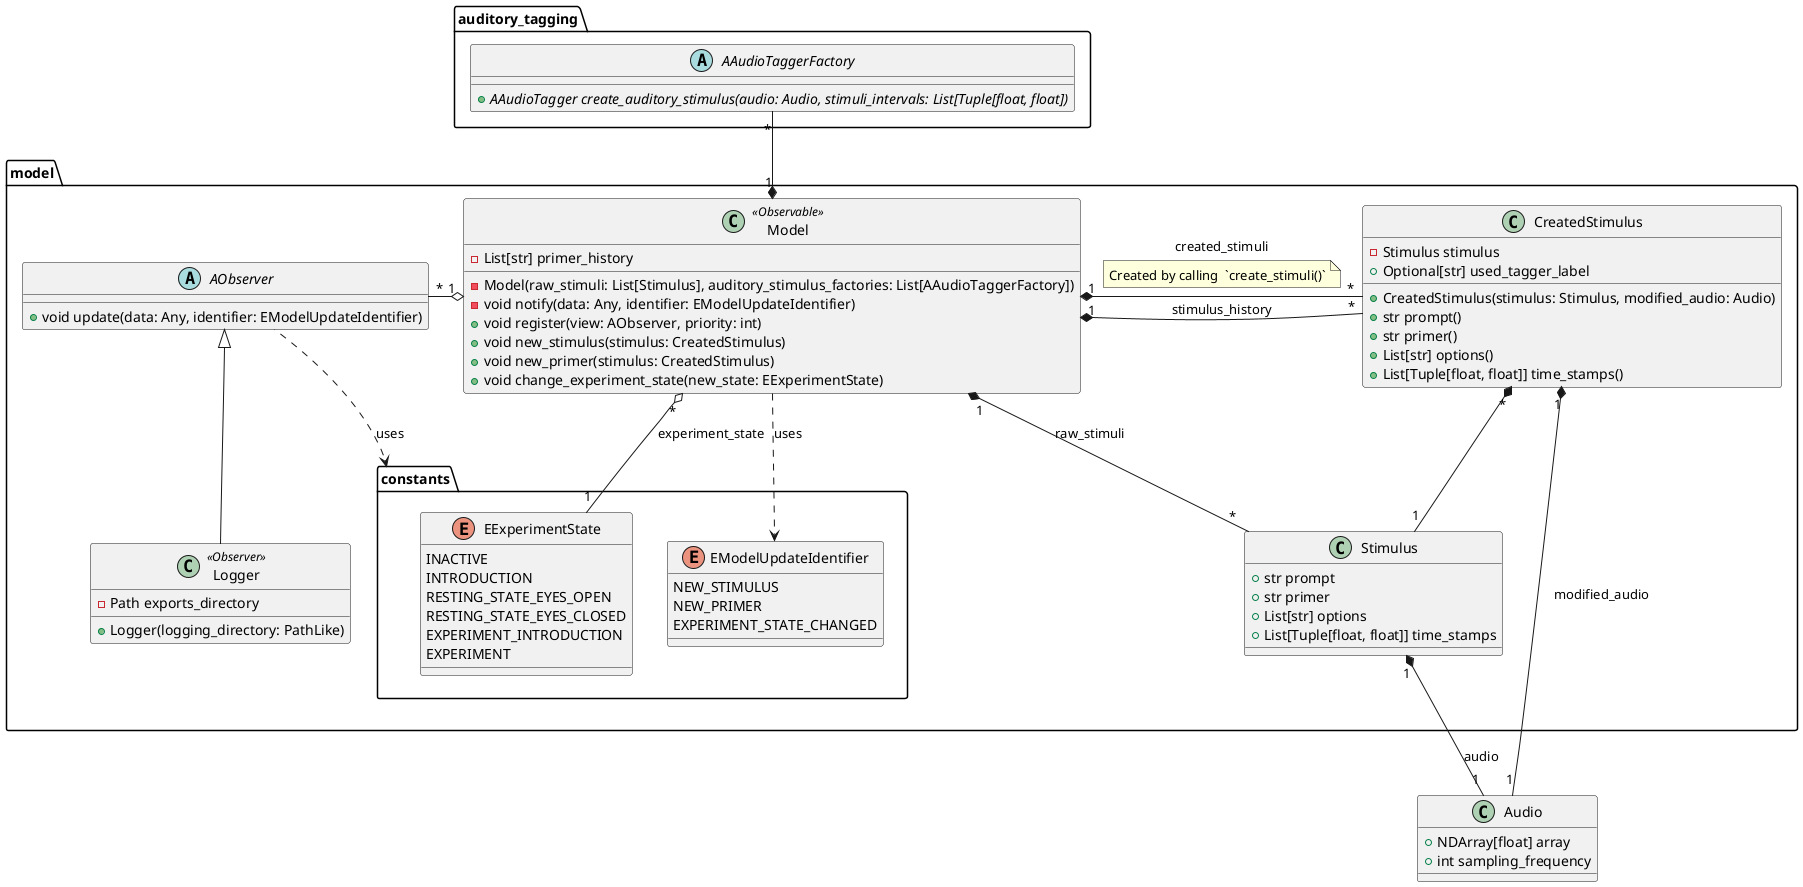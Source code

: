 @startuml

class Audio {
    +NDArray[float] array
    +int sampling_frequency
}
package auditory_tagging {
   abstract class AAudioTaggerFactory {
      +AAudioTagger {abstract} create_auditory_stimulus(audio: Audio, stimuli_intervals: List[Tuple[float, float])
    }
}

package model {
    abstract class AObserver {
        +void update(data: Any, identifier: EModelUpdateIdentifier)
    }

    class Model <<Observable>>{
        -List[str] primer_history

        -Model(raw_stimuli: List[Stimulus], auditory_stimulus_factories: List[AAudioTaggerFactory])
        -void notify(data: Any, identifier: EModelUpdateIdentifier)
        +void register(view: AObserver, priority: int)
        +void new_stimulus(stimulus: CreatedStimulus)
        +void new_primer(stimulus: CreatedStimulus)
        +void change_experiment_state(new_state: EExperimentState)
    }

    class Logger<<Observer>> {
        -Path exports_directory
        +Logger(logging_directory: PathLike)
    }
    Logger -u-|> AObserver

    package constants {
    enum EExperimentState {
        INACTIVE
        INTRODUCTION
        RESTING_STATE_EYES_OPEN
        RESTING_STATE_EYES_CLOSED
        EXPERIMENT_INTRODUCTION
        EXPERIMENT
    }

    enum EModelUpdateIdentifier {
        NEW_STIMULUS
        NEW_PRIMER
        EXPERIMENT_STATE_CHANGED
    }
    }

    class Stimulus {
        +str prompt
        +str primer
        +List[str] options
        +List[Tuple[float, float]] time_stamps
    }
    Stimulus "1" *-- "1" Audio: audio

    class CreatedStimulus {
        -Stimulus stimulus
        +Optional[str] used_tagger_label

        +CreatedStimulus(stimulus: Stimulus, modified_audio: Audio)
        +str prompt()
        +str primer()
        +List[str] options()
        +List[Tuple[float, float]] time_stamps()
    }
    CreatedStimulus "1" *-l- "1" Audio: modified_audio


    CreatedStimulus "*" *-- "1" Stimulus
}

Model "1" *-r- "*" CreatedStimulus: "stimulus_history"
Model "*" o--- "1" EExperimentState: "experiment_state"
Model "1" o-l-- "*" AObserver
Model ..> EModelUpdateIdentifier: "uses"

AObserver .l.> constants: "uses"

Model "1" *-u- "*" AAudioTaggerFactory
Model "1" *-- "*" Stimulus: raw_stimuli
Model "1" *-- "*" CreatedStimulus: created_stimuli
note on link: Created by calling  `create_stimuli()`

@enduml